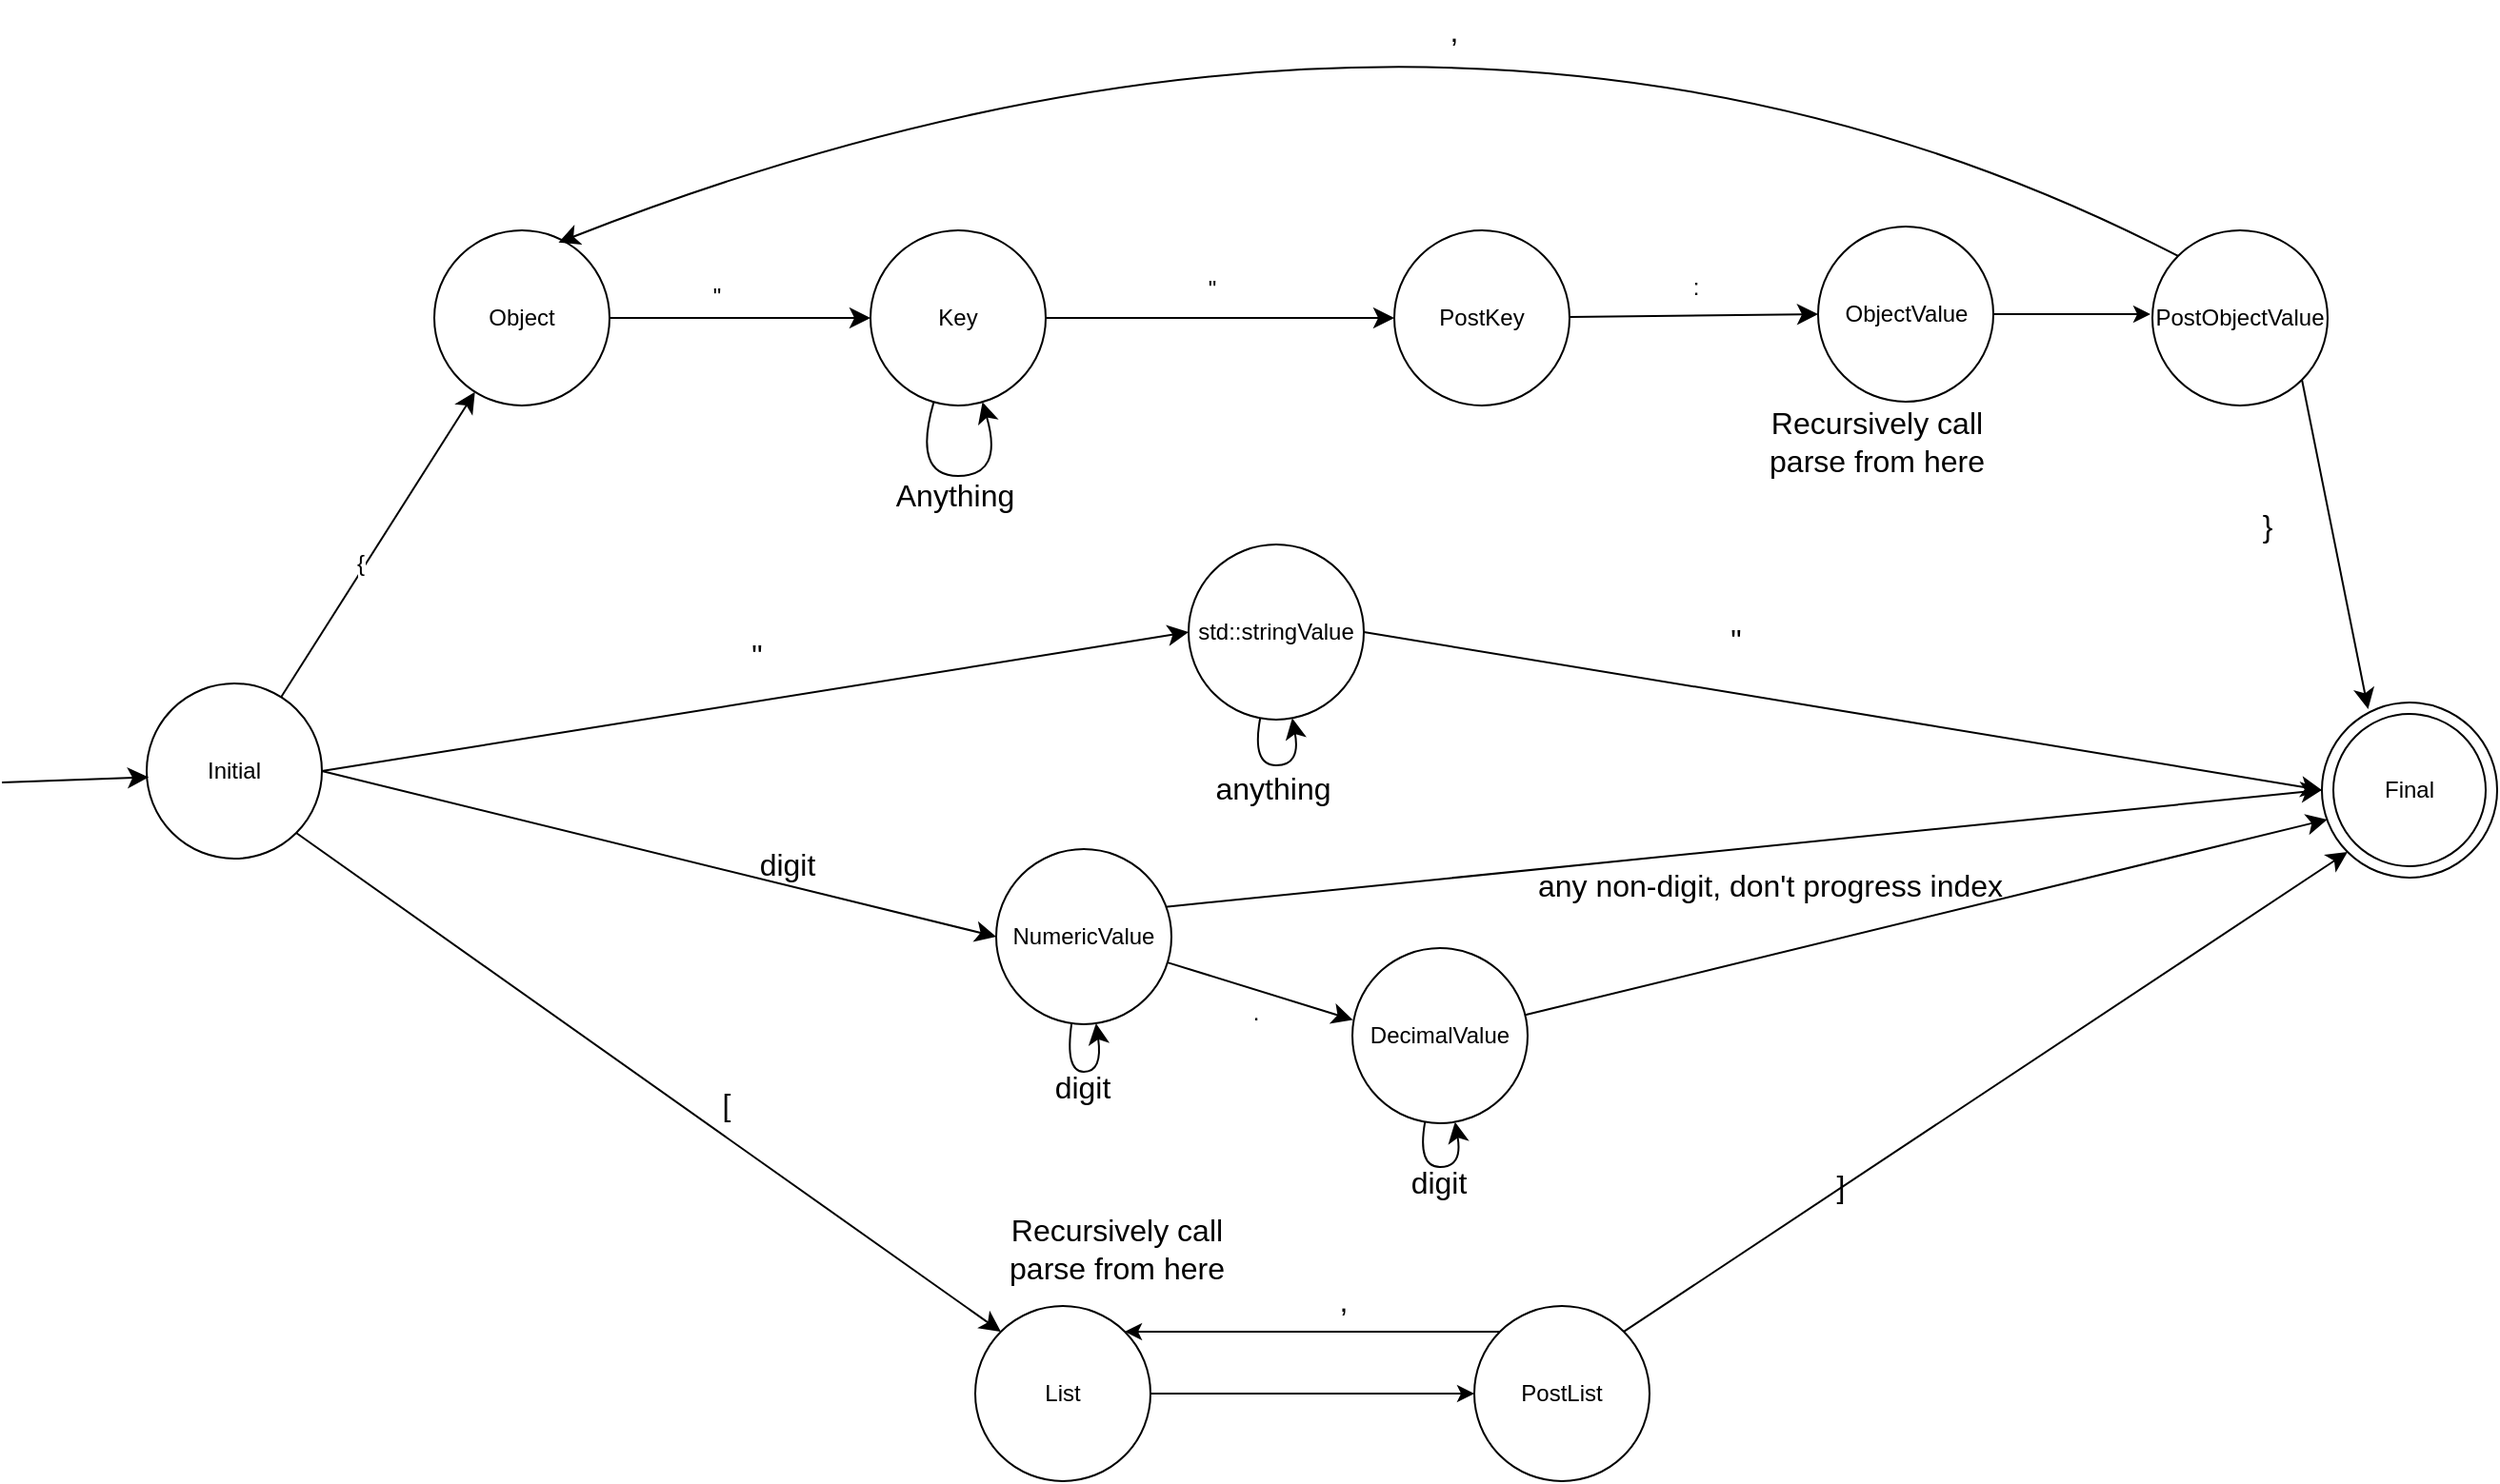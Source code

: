 <mxfile version="24.8.4">
  <diagram name="Page-1" id="IUYabZ9ptcmHv1ihfVYv">
    <mxGraphModel dx="2385" dy="1138" grid="0" gridSize="10" guides="1" tooltips="1" connect="1" arrows="1" fold="1" page="0" pageScale="1" pageWidth="850" pageHeight="1100" math="0" shadow="0">
      <root>
        <mxCell id="0" />
        <mxCell id="1" parent="0" />
        <mxCell id="fC3Y7yyodlsYuvOftsUU-1" value="" style="group" parent="1" vertex="1" connectable="0">
          <mxGeometry x="598" y="154" width="92" height="92" as="geometry" />
        </mxCell>
        <mxCell id="fC3Y7yyodlsYuvOftsUU-2" value="" style="ellipse;whiteSpace=wrap;html=1;aspect=fixed;" parent="fC3Y7yyodlsYuvOftsUU-1" vertex="1">
          <mxGeometry width="92" height="92" as="geometry" />
        </mxCell>
        <mxCell id="fC3Y7yyodlsYuvOftsUU-3" value="Final" style="ellipse;whiteSpace=wrap;html=1;aspect=fixed;" parent="fC3Y7yyodlsYuvOftsUU-1" vertex="1">
          <mxGeometry x="6" y="6" width="80" height="80" as="geometry" />
        </mxCell>
        <mxCell id="fC3Y7yyodlsYuvOftsUU-43" style="edgeStyle=none;curved=1;rounded=0;orthogonalLoop=1;jettySize=auto;html=1;fontSize=12;startSize=8;endSize=8;" parent="1" source="fC3Y7yyodlsYuvOftsUU-6" target="fC3Y7yyodlsYuvOftsUU-35" edge="1">
          <mxGeometry relative="1" as="geometry" />
        </mxCell>
        <mxCell id="fC3Y7yyodlsYuvOftsUU-56" value="&quot;" style="edgeLabel;html=1;align=center;verticalAlign=middle;resizable=0;points=[];fontSize=12;" parent="fC3Y7yyodlsYuvOftsUU-43" vertex="1" connectable="0">
          <mxGeometry x="-0.032" y="4" relative="1" as="geometry">
            <mxPoint x="182" y="-131" as="offset" />
          </mxGeometry>
        </mxCell>
        <mxCell id="fC3Y7yyodlsYuvOftsUU-44" style="edgeStyle=none;curved=1;rounded=0;orthogonalLoop=1;jettySize=auto;html=1;exitX=1;exitY=0.5;exitDx=0;exitDy=0;entryX=0;entryY=0.5;entryDx=0;entryDy=0;fontSize=12;startSize=8;endSize=8;" parent="1" source="fC3Y7yyodlsYuvOftsUU-6" target="fC3Y7yyodlsYuvOftsUU-37" edge="1">
          <mxGeometry relative="1" as="geometry" />
        </mxCell>
        <mxCell id="fC3Y7yyodlsYuvOftsUU-47" style="edgeStyle=none;curved=1;rounded=0;orthogonalLoop=1;jettySize=auto;html=1;exitX=1;exitY=0.5;exitDx=0;exitDy=0;entryX=0;entryY=0.5;entryDx=0;entryDy=0;fontSize=12;startSize=8;endSize=8;" parent="1" source="fC3Y7yyodlsYuvOftsUU-6" target="fC3Y7yyodlsYuvOftsUU-42" edge="1">
          <mxGeometry relative="1" as="geometry" />
        </mxCell>
        <mxCell id="fC3Y7yyodlsYuvOftsUU-48" style="edgeStyle=none;curved=1;rounded=0;orthogonalLoop=1;jettySize=auto;html=1;exitX=1;exitY=1;exitDx=0;exitDy=0;entryX=0;entryY=0;entryDx=0;entryDy=0;fontSize=12;startSize=8;endSize=8;" parent="1" source="fC3Y7yyodlsYuvOftsUU-6" target="fC3Y7yyodlsYuvOftsUU-36" edge="1">
          <mxGeometry relative="1" as="geometry" />
        </mxCell>
        <mxCell id="fC3Y7yyodlsYuvOftsUU-6" value="Initial" style="ellipse;whiteSpace=wrap;html=1;aspect=fixed;" parent="1" vertex="1">
          <mxGeometry x="-544" y="144" width="92" height="92" as="geometry" />
        </mxCell>
        <mxCell id="fC3Y7yyodlsYuvOftsUU-51" style="edgeStyle=none;curved=1;rounded=0;orthogonalLoop=1;jettySize=auto;html=1;entryX=0;entryY=0.5;entryDx=0;entryDy=0;fontSize=12;startSize=8;endSize=8;" parent="1" source="fC3Y7yyodlsYuvOftsUU-35" target="fC3Y7yyodlsYuvOftsUU-39" edge="1">
          <mxGeometry relative="1" as="geometry">
            <mxPoint x="-171.0" y="-51" as="targetPoint" />
          </mxGeometry>
        </mxCell>
        <mxCell id="fC3Y7yyodlsYuvOftsUU-35" value="Object" style="ellipse;whiteSpace=wrap;html=1;aspect=fixed;" parent="1" vertex="1">
          <mxGeometry x="-393" y="-94" width="92" height="92" as="geometry" />
        </mxCell>
        <mxCell id="fC3Y7yyodlsYuvOftsUU-49" style="edgeStyle=none;curved=1;rounded=0;orthogonalLoop=1;jettySize=auto;html=1;exitX=1;exitY=0;exitDx=0;exitDy=0;entryX=0;entryY=1;entryDx=0;entryDy=0;fontSize=12;startSize=8;endSize=8;" parent="1" source="N2olu9is8N9awN_sbgdp-4" target="fC3Y7yyodlsYuvOftsUU-2" edge="1">
          <mxGeometry relative="1" as="geometry" />
        </mxCell>
        <mxCell id="N2olu9is8N9awN_sbgdp-6" style="edgeStyle=orthogonalEdgeStyle;rounded=0;orthogonalLoop=1;jettySize=auto;html=1;entryX=0;entryY=0.5;entryDx=0;entryDy=0;" edge="1" parent="1" source="fC3Y7yyodlsYuvOftsUU-36" target="N2olu9is8N9awN_sbgdp-4">
          <mxGeometry relative="1" as="geometry" />
        </mxCell>
        <mxCell id="fC3Y7yyodlsYuvOftsUU-36" value="List" style="ellipse;whiteSpace=wrap;html=1;aspect=fixed;" parent="1" vertex="1">
          <mxGeometry x="-109" y="471" width="92" height="92" as="geometry" />
        </mxCell>
        <mxCell id="fC3Y7yyodlsYuvOftsUU-45" style="edgeStyle=none;curved=1;rounded=0;orthogonalLoop=1;jettySize=auto;html=1;exitX=1;exitY=0.5;exitDx=0;exitDy=0;entryX=0;entryY=0.5;entryDx=0;entryDy=0;fontSize=12;startSize=8;endSize=8;" parent="1" source="fC3Y7yyodlsYuvOftsUU-37" target="fC3Y7yyodlsYuvOftsUU-2" edge="1">
          <mxGeometry relative="1" as="geometry" />
        </mxCell>
        <mxCell id="fC3Y7yyodlsYuvOftsUU-37" value="std::stringValue" style="ellipse;whiteSpace=wrap;html=1;aspect=fixed;" parent="1" vertex="1">
          <mxGeometry x="3" y="71" width="92" height="92" as="geometry" />
        </mxCell>
        <mxCell id="fC3Y7yyodlsYuvOftsUU-53" style="edgeStyle=none;curved=1;rounded=0;orthogonalLoop=1;jettySize=auto;html=1;entryX=0;entryY=0.5;entryDx=0;entryDy=0;fontSize=12;startSize=8;endSize=8;" parent="1" source="fC3Y7yyodlsYuvOftsUU-39" target="fC3Y7yyodlsYuvOftsUU-40" edge="1">
          <mxGeometry relative="1" as="geometry" />
        </mxCell>
        <mxCell id="fC3Y7yyodlsYuvOftsUU-39" value="Key" style="ellipse;whiteSpace=wrap;html=1;aspect=fixed;" parent="1" vertex="1">
          <mxGeometry x="-164" y="-94" width="92" height="92" as="geometry" />
        </mxCell>
        <mxCell id="fC3Y7yyodlsYuvOftsUU-54" style="edgeStyle=none;curved=1;rounded=0;orthogonalLoop=1;jettySize=auto;html=1;entryX=0;entryY=0.5;entryDx=0;entryDy=0;fontSize=12;startSize=8;endSize=8;" parent="1" source="fC3Y7yyodlsYuvOftsUU-40" target="fC3Y7yyodlsYuvOftsUU-41" edge="1">
          <mxGeometry relative="1" as="geometry" />
        </mxCell>
        <mxCell id="fC3Y7yyodlsYuvOftsUU-40" value="PostKey" style="ellipse;whiteSpace=wrap;html=1;aspect=fixed;" parent="1" vertex="1">
          <mxGeometry x="111" y="-94" width="92" height="92" as="geometry" />
        </mxCell>
        <mxCell id="fC3Y7yyodlsYuvOftsUU-55" style="edgeStyle=none;curved=1;rounded=0;orthogonalLoop=1;jettySize=auto;html=1;fontSize=12;startSize=8;endSize=8;exitX=1;exitY=1;exitDx=0;exitDy=0;" parent="1" source="N2olu9is8N9awN_sbgdp-1" edge="1">
          <mxGeometry relative="1" as="geometry">
            <mxPoint x="622.235" y="157.471" as="targetPoint" />
          </mxGeometry>
        </mxCell>
        <mxCell id="N2olu9is8N9awN_sbgdp-3" style="edgeStyle=orthogonalEdgeStyle;rounded=0;orthogonalLoop=1;jettySize=auto;html=1;exitX=1;exitY=0.5;exitDx=0;exitDy=0;" edge="1" parent="1" source="fC3Y7yyodlsYuvOftsUU-41">
          <mxGeometry relative="1" as="geometry">
            <mxPoint x="508" y="-50" as="targetPoint" />
          </mxGeometry>
        </mxCell>
        <mxCell id="fC3Y7yyodlsYuvOftsUU-41" value="ObjectValue" style="ellipse;whiteSpace=wrap;html=1;aspect=fixed;" parent="1" vertex="1">
          <mxGeometry x="333.5" y="-96" width="92" height="92" as="geometry" />
        </mxCell>
        <mxCell id="fC3Y7yyodlsYuvOftsUU-50" style="edgeStyle=none;curved=1;rounded=0;orthogonalLoop=1;jettySize=auto;html=1;entryX=0;entryY=0.5;entryDx=0;entryDy=0;fontSize=12;startSize=8;endSize=8;exitX=0.926;exitY=0.334;exitDx=0;exitDy=0;exitPerimeter=0;" parent="1" source="fC3Y7yyodlsYuvOftsUU-42" target="fC3Y7yyodlsYuvOftsUU-2" edge="1">
          <mxGeometry relative="1" as="geometry">
            <mxPoint x="255" y="262" as="sourcePoint" />
          </mxGeometry>
        </mxCell>
        <mxCell id="fC3Y7yyodlsYuvOftsUU-42" value="NumericValue" style="ellipse;whiteSpace=wrap;html=1;aspect=fixed;" parent="1" vertex="1">
          <mxGeometry x="-98" y="231" width="92" height="92" as="geometry" />
        </mxCell>
        <mxCell id="fC3Y7yyodlsYuvOftsUU-57" value="{" style="edgeLabel;html=1;align=center;verticalAlign=middle;resizable=0;points=[];fontSize=12;" parent="1" vertex="1" connectable="0">
          <mxGeometry x="-432.546" y="80.594" as="geometry" />
        </mxCell>
        <mxCell id="fC3Y7yyodlsYuvOftsUU-58" value="&quot;" style="edgeLabel;html=1;align=center;verticalAlign=middle;resizable=0;points=[];fontSize=12;" parent="1" vertex="1" connectable="0">
          <mxGeometry x="15.004" y="-62.996" as="geometry" />
        </mxCell>
        <mxCell id="fC3Y7yyodlsYuvOftsUU-59" value=":" style="edgeLabel;html=1;align=center;verticalAlign=middle;resizable=0;points=[];fontSize=12;" parent="1" vertex="1" connectable="0">
          <mxGeometry x="268.004" y="-55.996" as="geometry">
            <mxPoint x="1" y="-8" as="offset" />
          </mxGeometry>
        </mxCell>
        <mxCell id="fC3Y7yyodlsYuvOftsUU-61" value="}" style="text;html=1;align=center;verticalAlign=middle;resizable=0;points=[];autosize=1;strokeColor=none;fillColor=none;fontSize=16;" parent="1" vertex="1">
          <mxGeometry x="557.5" y="45.5" width="23" height="31" as="geometry" />
        </mxCell>
        <mxCell id="fC3Y7yyodlsYuvOftsUU-62" value="Recursively call parse from here" style="text;html=1;align=center;verticalAlign=middle;whiteSpace=wrap;rounded=0;fontSize=16;" parent="1" vertex="1">
          <mxGeometry x="290" y="2" width="149" height="30" as="geometry" />
        </mxCell>
        <mxCell id="fC3Y7yyodlsYuvOftsUU-63" value="Recursively call parse from here" style="text;html=1;align=center;verticalAlign=middle;whiteSpace=wrap;rounded=0;fontSize=16;" parent="1" vertex="1">
          <mxGeometry x="-109" y="426" width="149" height="30" as="geometry" />
        </mxCell>
        <mxCell id="fC3Y7yyodlsYuvOftsUU-66" value="," style="text;html=1;align=center;verticalAlign=middle;resizable=0;points=[];autosize=1;strokeColor=none;fillColor=none;fontSize=16;" parent="1" vertex="1">
          <mxGeometry x="73" y="452" width="22" height="31" as="geometry" />
        </mxCell>
        <mxCell id="fC3Y7yyodlsYuvOftsUU-67" style="edgeStyle=none;curved=1;rounded=0;orthogonalLoop=1;jettySize=auto;html=1;exitX=0;exitY=0;exitDx=0;exitDy=0;entryX=0.709;entryY=0.069;entryDx=0;entryDy=0;entryPerimeter=0;fontSize=12;startSize=8;endSize=8;" parent="1" source="N2olu9is8N9awN_sbgdp-1" target="fC3Y7yyodlsYuvOftsUU-35" edge="1">
          <mxGeometry relative="1" as="geometry">
            <Array as="points">
              <mxPoint x="148" y="-274" />
            </Array>
          </mxGeometry>
        </mxCell>
        <mxCell id="fC3Y7yyodlsYuvOftsUU-68" value="," style="text;html=1;align=center;verticalAlign=middle;resizable=0;points=[];autosize=1;strokeColor=none;fillColor=none;fontSize=16;" parent="1" vertex="1">
          <mxGeometry x="131" y="-215" width="22" height="31" as="geometry" />
        </mxCell>
        <mxCell id="fC3Y7yyodlsYuvOftsUU-70" style="edgeStyle=none;curved=1;rounded=0;orthogonalLoop=1;jettySize=auto;html=1;fontSize=12;startSize=8;endSize=8;" parent="1" source="fC3Y7yyodlsYuvOftsUU-39" target="fC3Y7yyodlsYuvOftsUU-39" edge="1">
          <mxGeometry relative="1" as="geometry">
            <Array as="points">
              <mxPoint x="-94" y="35" />
            </Array>
          </mxGeometry>
        </mxCell>
        <mxCell id="fC3Y7yyodlsYuvOftsUU-71" value="Anything" style="text;html=1;align=center;verticalAlign=middle;resizable=0;points=[];autosize=1;strokeColor=none;fillColor=none;fontSize=16;" parent="1" vertex="1">
          <mxGeometry x="-160.5" y="29.5" width="80" height="31" as="geometry" />
        </mxCell>
        <mxCell id="fC3Y7yyodlsYuvOftsUU-72" value="[" style="text;html=1;align=center;verticalAlign=middle;resizable=0;points=[];autosize=1;strokeColor=none;fillColor=none;fontSize=16;" parent="1" vertex="1">
          <mxGeometry x="-251.5" y="349.5" width="22" height="31" as="geometry" />
        </mxCell>
        <mxCell id="fC3Y7yyodlsYuvOftsUU-73" value="]" style="text;html=1;align=center;verticalAlign=middle;resizable=0;points=[];autosize=1;strokeColor=none;fillColor=none;fontSize=16;" parent="1" vertex="1">
          <mxGeometry x="333.5" y="392.5" width="22" height="31" as="geometry" />
        </mxCell>
        <mxCell id="fC3Y7yyodlsYuvOftsUU-74" value="digit" style="text;html=1;align=center;verticalAlign=middle;resizable=0;points=[];autosize=1;strokeColor=none;fillColor=none;fontSize=16;" parent="1" vertex="1">
          <mxGeometry x="-232" y="223" width="47" height="31" as="geometry" />
        </mxCell>
        <mxCell id="fC3Y7yyodlsYuvOftsUU-75" value="DecimalValue" style="ellipse;whiteSpace=wrap;html=1;aspect=fixed;" parent="1" vertex="1">
          <mxGeometry x="89" y="283" width="92" height="92" as="geometry" />
        </mxCell>
        <mxCell id="fC3Y7yyodlsYuvOftsUU-76" style="edgeStyle=none;curved=1;rounded=0;orthogonalLoop=1;jettySize=auto;html=1;entryX=0.003;entryY=0.41;entryDx=0;entryDy=0;entryPerimeter=0;fontSize=12;startSize=8;endSize=8;" parent="1" source="fC3Y7yyodlsYuvOftsUU-42" target="fC3Y7yyodlsYuvOftsUU-75" edge="1">
          <mxGeometry relative="1" as="geometry" />
        </mxCell>
        <mxCell id="fC3Y7yyodlsYuvOftsUU-77" value="." style="edgeLabel;html=1;align=center;verticalAlign=middle;resizable=0;points=[];fontSize=12;" parent="fC3Y7yyodlsYuvOftsUU-76" vertex="1" connectable="0">
          <mxGeometry x="0.032" y="-4" relative="1" as="geometry">
            <mxPoint x="-3" y="7" as="offset" />
          </mxGeometry>
        </mxCell>
        <mxCell id="fC3Y7yyodlsYuvOftsUU-78" value="any non-digit, don&#39;t progress index" style="text;html=1;align=center;verticalAlign=middle;resizable=0;points=[];autosize=1;strokeColor=none;fillColor=none;fontSize=16;" parent="1" vertex="1">
          <mxGeometry x="177" y="234" width="262" height="31" as="geometry" />
        </mxCell>
        <mxCell id="fC3Y7yyodlsYuvOftsUU-79" style="edgeStyle=none;curved=1;rounded=0;orthogonalLoop=1;jettySize=auto;html=1;entryX=0.031;entryY=0.668;entryDx=0;entryDy=0;entryPerimeter=0;fontSize=12;startSize=8;endSize=8;" parent="1" source="fC3Y7yyodlsYuvOftsUU-75" target="fC3Y7yyodlsYuvOftsUU-2" edge="1">
          <mxGeometry relative="1" as="geometry" />
        </mxCell>
        <mxCell id="fC3Y7yyodlsYuvOftsUU-81" style="edgeStyle=none;curved=1;rounded=0;orthogonalLoop=1;jettySize=auto;html=1;fontSize=12;startSize=8;endSize=8;" parent="1" source="fC3Y7yyodlsYuvOftsUU-42" target="fC3Y7yyodlsYuvOftsUU-42" edge="1">
          <mxGeometry relative="1" as="geometry">
            <Array as="points">
              <mxPoint x="-48" y="348" />
            </Array>
          </mxGeometry>
        </mxCell>
        <mxCell id="fC3Y7yyodlsYuvOftsUU-82" value="digit" style="text;html=1;align=center;verticalAlign=middle;resizable=0;points=[];autosize=1;strokeColor=none;fillColor=none;fontSize=16;" parent="1" vertex="1">
          <mxGeometry x="-76.5" y="340.5" width="47" height="31" as="geometry" />
        </mxCell>
        <mxCell id="fC3Y7yyodlsYuvOftsUU-83" style="edgeStyle=none;curved=1;rounded=0;orthogonalLoop=1;jettySize=auto;html=1;fontSize=12;startSize=8;endSize=8;" parent="1" source="fC3Y7yyodlsYuvOftsUU-75" target="fC3Y7yyodlsYuvOftsUU-75" edge="1">
          <mxGeometry relative="1" as="geometry">
            <Array as="points">
              <mxPoint x="147" y="398" />
            </Array>
          </mxGeometry>
        </mxCell>
        <mxCell id="fC3Y7yyodlsYuvOftsUU-84" value="digit" style="text;html=1;align=center;verticalAlign=middle;resizable=0;points=[];autosize=1;strokeColor=none;fillColor=none;fontSize=16;" parent="1" vertex="1">
          <mxGeometry x="110.5" y="390.5" width="47" height="31" as="geometry" />
        </mxCell>
        <mxCell id="fC3Y7yyodlsYuvOftsUU-85" value="&quot;" style="text;html=1;align=center;verticalAlign=middle;resizable=0;points=[];autosize=1;strokeColor=none;fillColor=none;fontSize=16;" parent="1" vertex="1">
          <mxGeometry x="-236" y="113" width="24" height="31" as="geometry" />
        </mxCell>
        <mxCell id="fC3Y7yyodlsYuvOftsUU-86" value="&quot;" style="text;html=1;align=center;verticalAlign=middle;resizable=0;points=[];autosize=1;strokeColor=none;fillColor=none;fontSize=16;" parent="1" vertex="1">
          <mxGeometry x="278" y="105" width="24" height="31" as="geometry" />
        </mxCell>
        <mxCell id="fC3Y7yyodlsYuvOftsUU-87" style="edgeStyle=none;curved=1;rounded=0;orthogonalLoop=1;jettySize=auto;html=1;fontSize=12;startSize=8;endSize=8;" parent="1" source="fC3Y7yyodlsYuvOftsUU-37" target="fC3Y7yyodlsYuvOftsUU-37" edge="1">
          <mxGeometry relative="1" as="geometry">
            <Array as="points">
              <mxPoint x="36" y="187" />
            </Array>
          </mxGeometry>
        </mxCell>
        <mxCell id="fC3Y7yyodlsYuvOftsUU-88" value="anything" style="text;html=1;align=center;verticalAlign=middle;resizable=0;points=[];autosize=1;strokeColor=none;fillColor=none;fontSize=16;" parent="1" vertex="1">
          <mxGeometry x="7.5" y="183.5" width="79" height="31" as="geometry" />
        </mxCell>
        <mxCell id="fC3Y7yyodlsYuvOftsUU-90" value="" style="endArrow=classic;html=1;rounded=0;fontSize=12;startSize=8;endSize=8;curved=1;entryX=0.011;entryY=0.535;entryDx=0;entryDy=0;entryPerimeter=0;" parent="1" target="fC3Y7yyodlsYuvOftsUU-6" edge="1">
          <mxGeometry width="50" height="50" relative="1" as="geometry">
            <mxPoint x="-620" y="196" as="sourcePoint" />
            <mxPoint x="-562" y="195" as="targetPoint" />
          </mxGeometry>
        </mxCell>
        <mxCell id="N2olu9is8N9awN_sbgdp-1" value="PostObjectValue" style="ellipse;whiteSpace=wrap;html=1;aspect=fixed;" vertex="1" parent="1">
          <mxGeometry x="509" y="-94" width="92" height="92" as="geometry" />
        </mxCell>
        <mxCell id="N2olu9is8N9awN_sbgdp-4" value="PostList" style="ellipse;whiteSpace=wrap;html=1;aspect=fixed;" vertex="1" parent="1">
          <mxGeometry x="153" y="471" width="92" height="92" as="geometry" />
        </mxCell>
        <mxCell id="N2olu9is8N9awN_sbgdp-5" style="edgeStyle=orthogonalEdgeStyle;rounded=0;orthogonalLoop=1;jettySize=auto;html=1;entryX=1;entryY=0;entryDx=0;entryDy=0;exitX=0;exitY=0;exitDx=0;exitDy=0;" edge="1" parent="1" source="N2olu9is8N9awN_sbgdp-4" target="fC3Y7yyodlsYuvOftsUU-36">
          <mxGeometry relative="1" as="geometry" />
        </mxCell>
      </root>
    </mxGraphModel>
  </diagram>
</mxfile>
